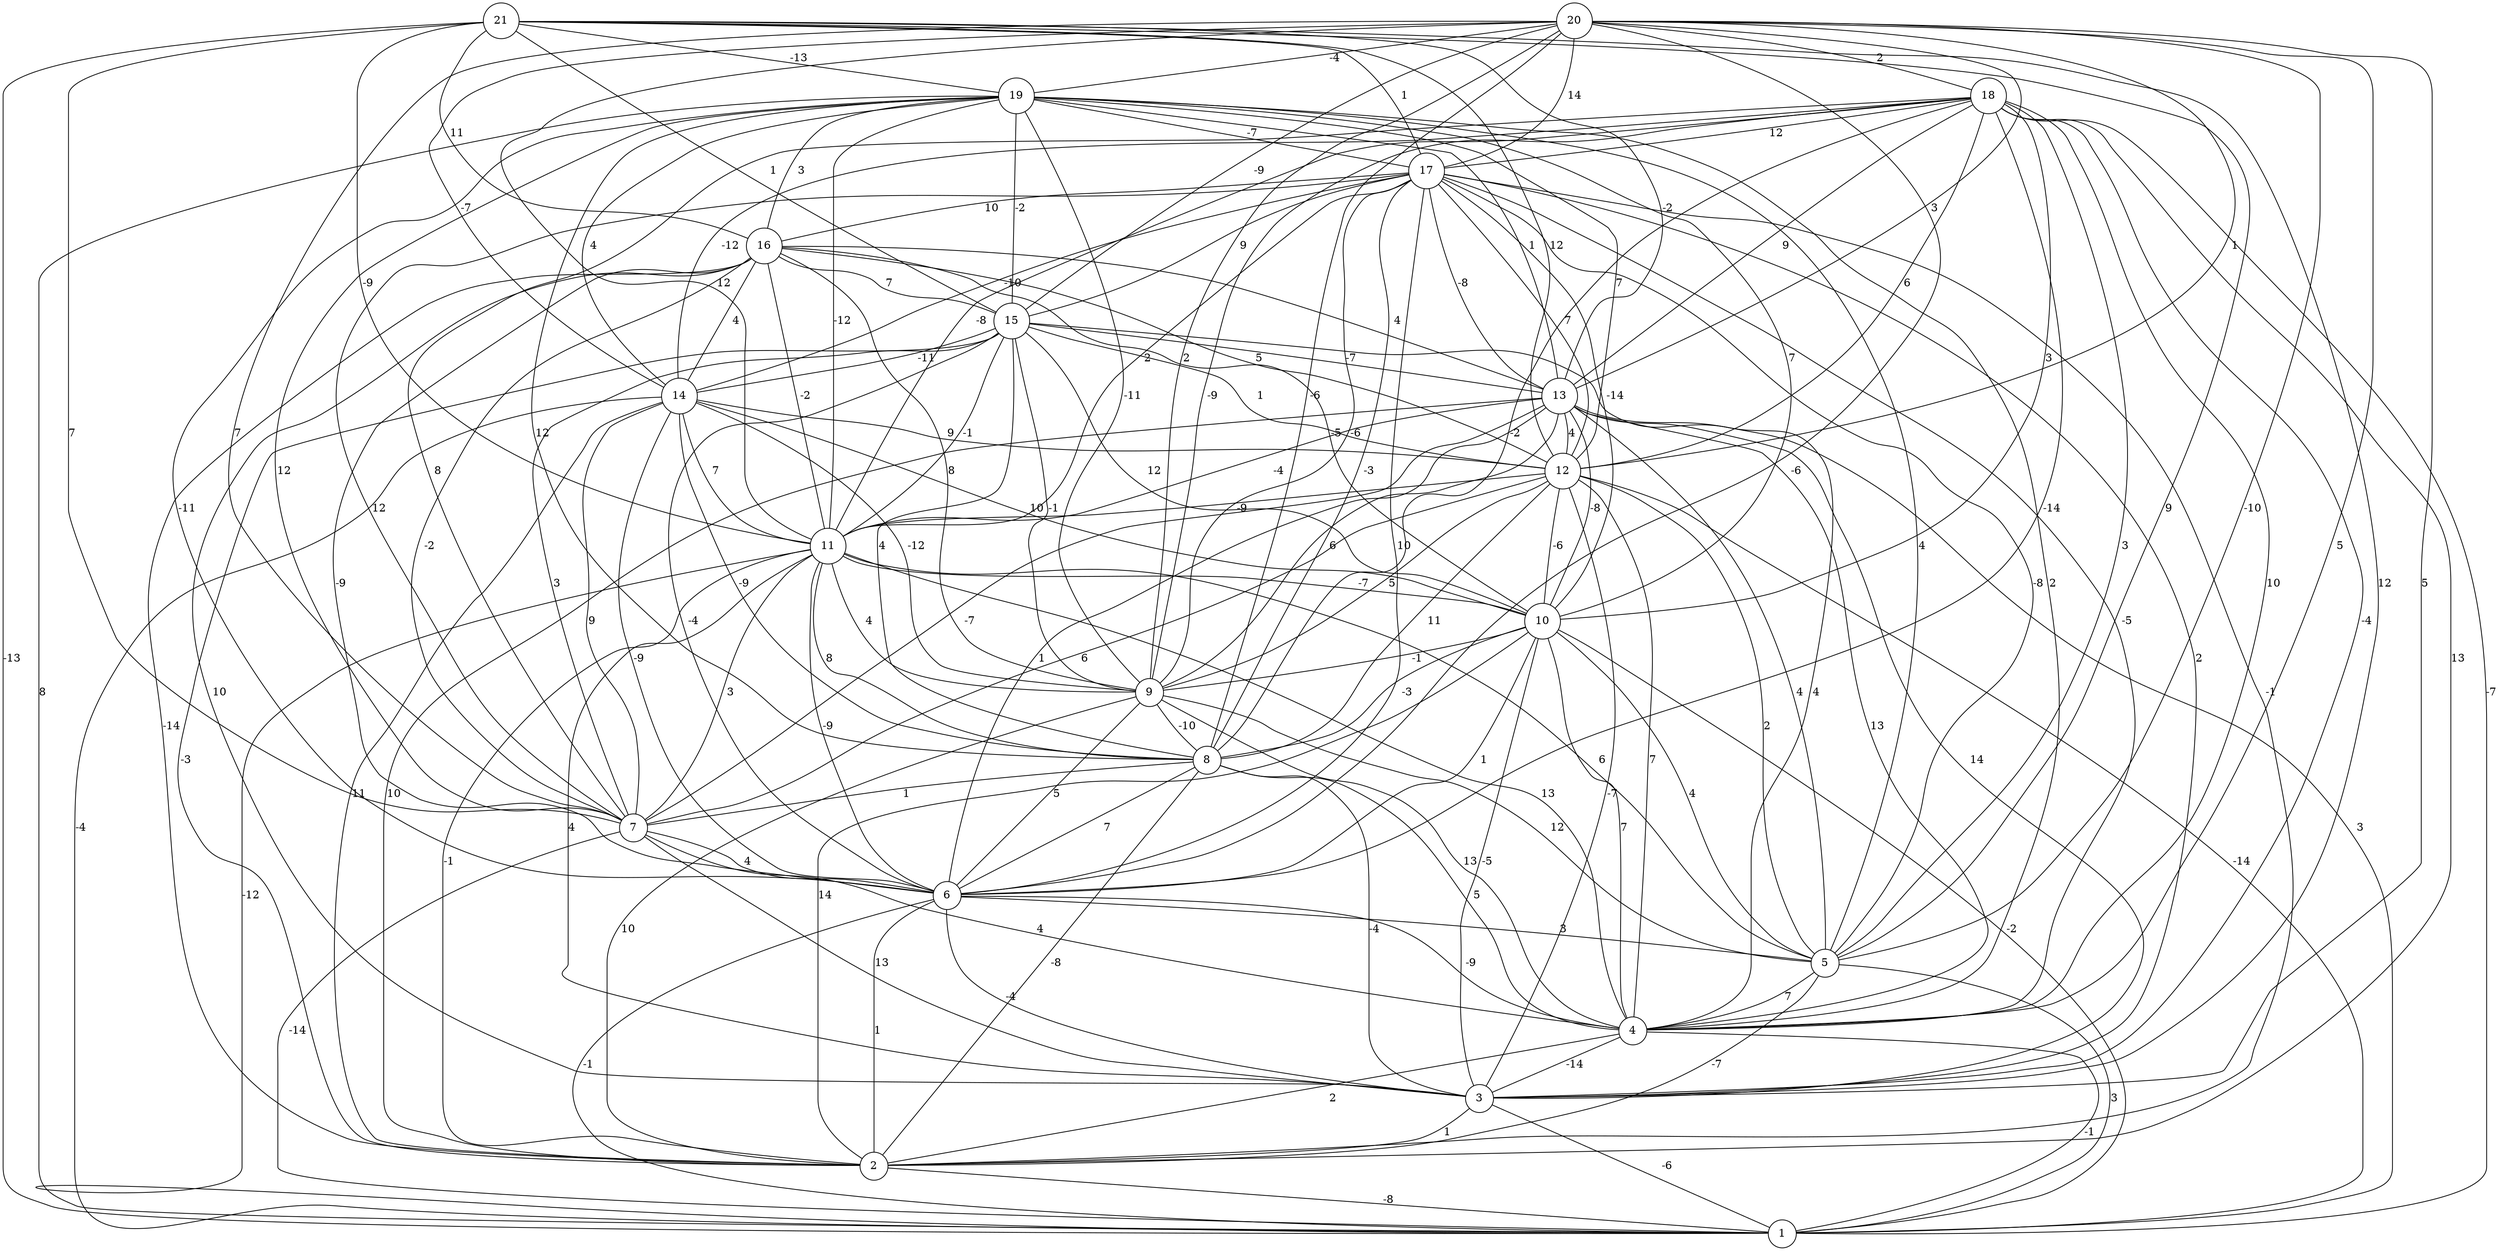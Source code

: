 graph { 
	 fontname="Helvetica,Arial,sans-serif" 
	 node [shape = circle]; 
	 21 -- 1 [label = "-13"];
	 21 -- 3 [label = "12"];
	 21 -- 5 [label = "9"];
	 21 -- 7 [label = "7"];
	 21 -- 11 [label = "-9"];
	 21 -- 12 [label = "12"];
	 21 -- 13 [label = "-2"];
	 21 -- 15 [label = "1"];
	 21 -- 16 [label = "11"];
	 21 -- 17 [label = "1"];
	 21 -- 19 [label = "-13"];
	 20 -- 3 [label = "5"];
	 20 -- 4 [label = "5"];
	 20 -- 5 [label = "-10"];
	 20 -- 6 [label = "-6"];
	 20 -- 7 [label = "7"];
	 20 -- 8 [label = "-6"];
	 20 -- 9 [label = "2"];
	 20 -- 11 [label = "12"];
	 20 -- 12 [label = "1"];
	 20 -- 13 [label = "3"];
	 20 -- 14 [label = "-7"];
	 20 -- 15 [label = "-9"];
	 20 -- 17 [label = "14"];
	 20 -- 18 [label = "2"];
	 20 -- 19 [label = "-4"];
	 19 -- 1 [label = "8"];
	 19 -- 4 [label = "2"];
	 19 -- 5 [label = "4"];
	 19 -- 6 [label = "-11"];
	 19 -- 7 [label = "12"];
	 19 -- 8 [label = "12"];
	 19 -- 9 [label = "-11"];
	 19 -- 10 [label = "7"];
	 19 -- 11 [label = "-12"];
	 19 -- 12 [label = "7"];
	 19 -- 13 [label = "1"];
	 19 -- 14 [label = "4"];
	 19 -- 15 [label = "-2"];
	 19 -- 16 [label = "3"];
	 19 -- 17 [label = "-7"];
	 18 -- 1 [label = "-7"];
	 18 -- 2 [label = "13"];
	 18 -- 3 [label = "-4"];
	 18 -- 4 [label = "10"];
	 18 -- 5 [label = "3"];
	 18 -- 6 [label = "-14"];
	 18 -- 7 [label = "8"];
	 18 -- 8 [label = "-2"];
	 18 -- 9 [label = "-9"];
	 18 -- 10 [label = "3"];
	 18 -- 11 [label = "-8"];
	 18 -- 12 [label = "6"];
	 18 -- 13 [label = "9"];
	 18 -- 14 [label = "-12"];
	 18 -- 17 [label = "12"];
	 17 -- 2 [label = "-1"];
	 17 -- 3 [label = "2"];
	 17 -- 4 [label = "-5"];
	 17 -- 5 [label = "-8"];
	 17 -- 6 [label = "10"];
	 17 -- 7 [label = "12"];
	 17 -- 8 [label = "-3"];
	 17 -- 9 [label = "-6"];
	 17 -- 10 [label = "-14"];
	 17 -- 11 [label = "2"];
	 17 -- 12 [label = "7"];
	 17 -- 13 [label = "-8"];
	 17 -- 14 [label = "-10"];
	 17 -- 15 [label = "9"];
	 17 -- 16 [label = "10"];
	 16 -- 2 [label = "-14"];
	 16 -- 3 [label = "10"];
	 16 -- 6 [label = "-9"];
	 16 -- 7 [label = "-2"];
	 16 -- 9 [label = "8"];
	 16 -- 10 [label = "-5"];
	 16 -- 11 [label = "-2"];
	 16 -- 12 [label = "5"];
	 16 -- 13 [label = "4"];
	 16 -- 14 [label = "4"];
	 16 -- 15 [label = "7"];
	 15 -- 2 [label = "-3"];
	 15 -- 4 [label = "4"];
	 15 -- 6 [label = "-4"];
	 15 -- 7 [label = "3"];
	 15 -- 8 [label = "4"];
	 15 -- 9 [label = "-1"];
	 15 -- 10 [label = "12"];
	 15 -- 11 [label = "-1"];
	 15 -- 12 [label = "1"];
	 15 -- 13 [label = "-7"];
	 15 -- 14 [label = "-11"];
	 14 -- 1 [label = "-4"];
	 14 -- 2 [label = "11"];
	 14 -- 6 [label = "-9"];
	 14 -- 7 [label = "9"];
	 14 -- 8 [label = "-9"];
	 14 -- 9 [label = "-12"];
	 14 -- 10 [label = "10"];
	 14 -- 11 [label = "7"];
	 14 -- 12 [label = "9"];
	 13 -- 1 [label = "3"];
	 13 -- 2 [label = "10"];
	 13 -- 3 [label = "14"];
	 13 -- 4 [label = "13"];
	 13 -- 5 [label = "4"];
	 13 -- 6 [label = "1"];
	 13 -- 7 [label = "-7"];
	 13 -- 9 [label = "6"];
	 13 -- 10 [label = "-8"];
	 13 -- 11 [label = "-4"];
	 13 -- 12 [label = "4"];
	 12 -- 1 [label = "-14"];
	 12 -- 3 [label = "-7"];
	 12 -- 4 [label = "7"];
	 12 -- 5 [label = "2"];
	 12 -- 7 [label = "6"];
	 12 -- 8 [label = "11"];
	 12 -- 9 [label = "5"];
	 12 -- 10 [label = "-6"];
	 12 -- 11 [label = "-9"];
	 11 -- 1 [label = "-12"];
	 11 -- 2 [label = "-1"];
	 11 -- 3 [label = "4"];
	 11 -- 4 [label = "13"];
	 11 -- 5 [label = "6"];
	 11 -- 6 [label = "-9"];
	 11 -- 7 [label = "3"];
	 11 -- 8 [label = "8"];
	 11 -- 9 [label = "4"];
	 11 -- 10 [label = "-7"];
	 10 -- 1 [label = "-2"];
	 10 -- 2 [label = "14"];
	 10 -- 3 [label = "-5"];
	 10 -- 4 [label = "7"];
	 10 -- 5 [label = "4"];
	 10 -- 6 [label = "1"];
	 10 -- 8 [label = "-3"];
	 10 -- 9 [label = "-1"];
	 9 -- 2 [label = "10"];
	 9 -- 4 [label = "13"];
	 9 -- 5 [label = "12"];
	 9 -- 6 [label = "5"];
	 9 -- 8 [label = "-10"];
	 8 -- 2 [label = "-8"];
	 8 -- 3 [label = "-4"];
	 8 -- 4 [label = "5"];
	 8 -- 6 [label = "7"];
	 8 -- 7 [label = "1"];
	 7 -- 1 [label = "-14"];
	 7 -- 3 [label = "13"];
	 7 -- 4 [label = "4"];
	 7 -- 6 [label = "4"];
	 6 -- 1 [label = "-1"];
	 6 -- 2 [label = "1"];
	 6 -- 3 [label = "-4"];
	 6 -- 4 [label = "-9"];
	 6 -- 5 [label = "3"];
	 5 -- 1 [label = "3"];
	 5 -- 2 [label = "-7"];
	 5 -- 4 [label = "7"];
	 4 -- 1 [label = "-1"];
	 4 -- 2 [label = "2"];
	 4 -- 3 [label = "-14"];
	 3 -- 1 [label = "-6"];
	 3 -- 2 [label = "1"];
	 2 -- 1 [label = "-8"];
	 1;
	 2;
	 3;
	 4;
	 5;
	 6;
	 7;
	 8;
	 9;
	 10;
	 11;
	 12;
	 13;
	 14;
	 15;
	 16;
	 17;
	 18;
	 19;
	 20;
	 21;
}
